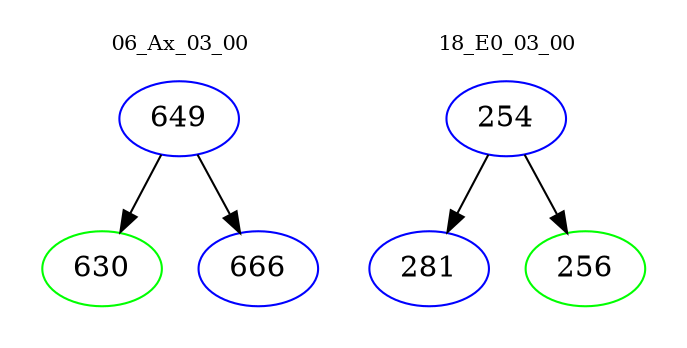 digraph{
subgraph cluster_0 {
color = white
label = "06_Ax_03_00";
fontsize=10;
T0_649 [label="649", color="blue"]
T0_649 -> T0_630 [color="black"]
T0_630 [label="630", color="green"]
T0_649 -> T0_666 [color="black"]
T0_666 [label="666", color="blue"]
}
subgraph cluster_1 {
color = white
label = "18_E0_03_00";
fontsize=10;
T1_254 [label="254", color="blue"]
T1_254 -> T1_281 [color="black"]
T1_281 [label="281", color="blue"]
T1_254 -> T1_256 [color="black"]
T1_256 [label="256", color="green"]
}
}

